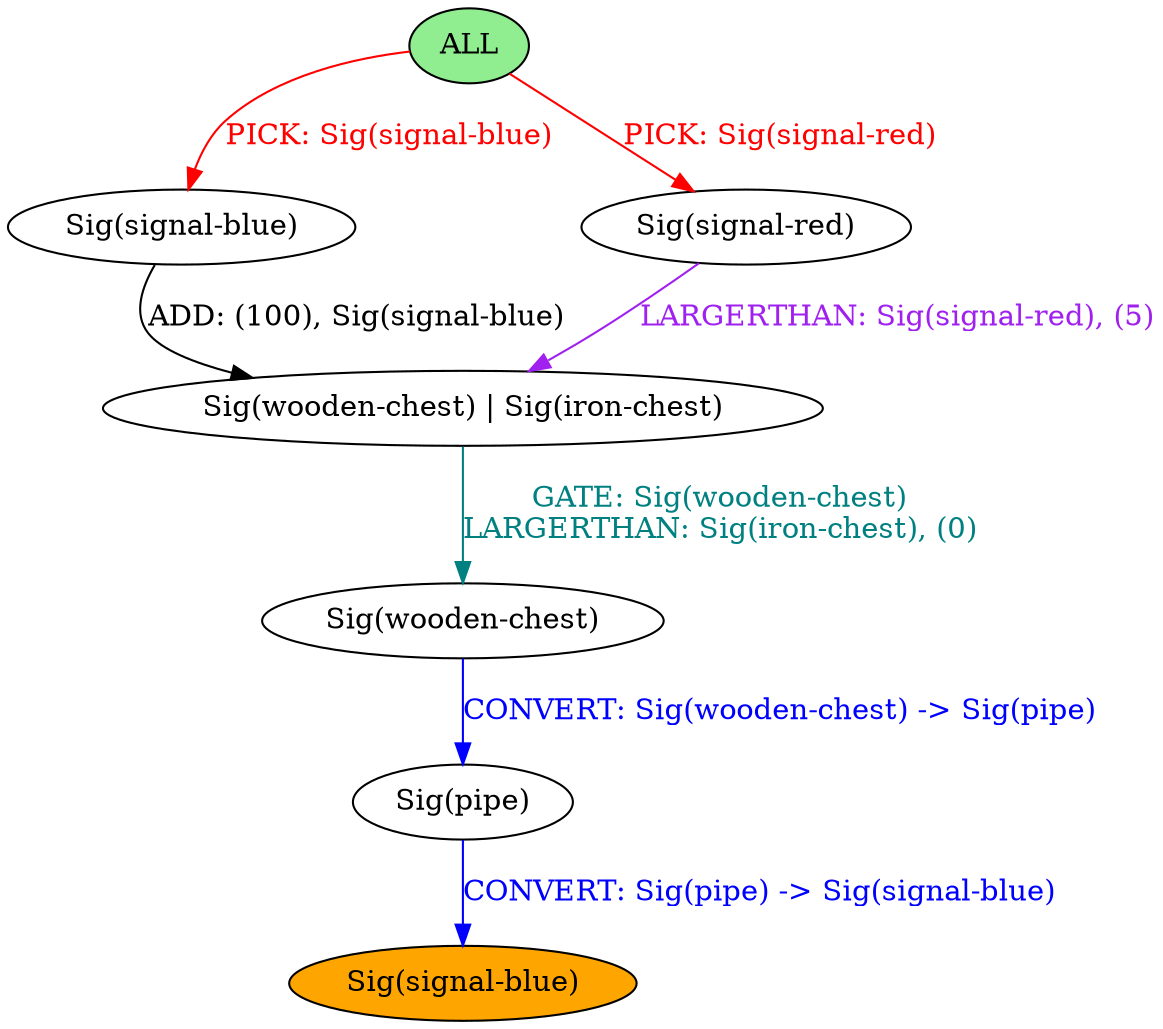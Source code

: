 strict digraph {
	nodesep=1
	7	[style=filled fillcolor=white label="Sig(signal-blue)"]
	0	[style=filled fillcolor=lightgreen label="ALL"]
	3	[style=filled fillcolor=white label="Sig(signal-red)"]
	12	[style=filled fillcolor=orange label="Sig(signal-blue)"]
	9	[style=filled fillcolor=white label="Sig(wooden-chest)"]
	8	[style=filled fillcolor=white label="Sig(wooden-chest) | Sig(iron-chest)"]
	11	[style=filled fillcolor=white label="Sig(pipe)"]
	7 -> 8	[label="ADD: (100), Sig(signal-blue)" color=black fontcolor=black]
	0 -> 3	[label="PICK: Sig(signal-red)" color=red fontcolor=red]
	0 -> 7	[label="PICK: Sig(signal-blue)" color=red fontcolor=red]
	3 -> 8	[label="LARGERTHAN: Sig(signal-red), (5)" color=purple fontcolor=purple]
	9 -> 11	[label="CONVERT: Sig(wooden-chest) -> Sig(pipe)" color=blue fontcolor=blue]
	8 -> 9	[label="GATE: Sig(wooden-chest)
LARGERTHAN: Sig(iron-chest), (0)" color=teal fontcolor=teal]
	11 -> 12	[label="CONVERT: Sig(pipe) -> Sig(signal-blue)" color=blue fontcolor=blue]
}

